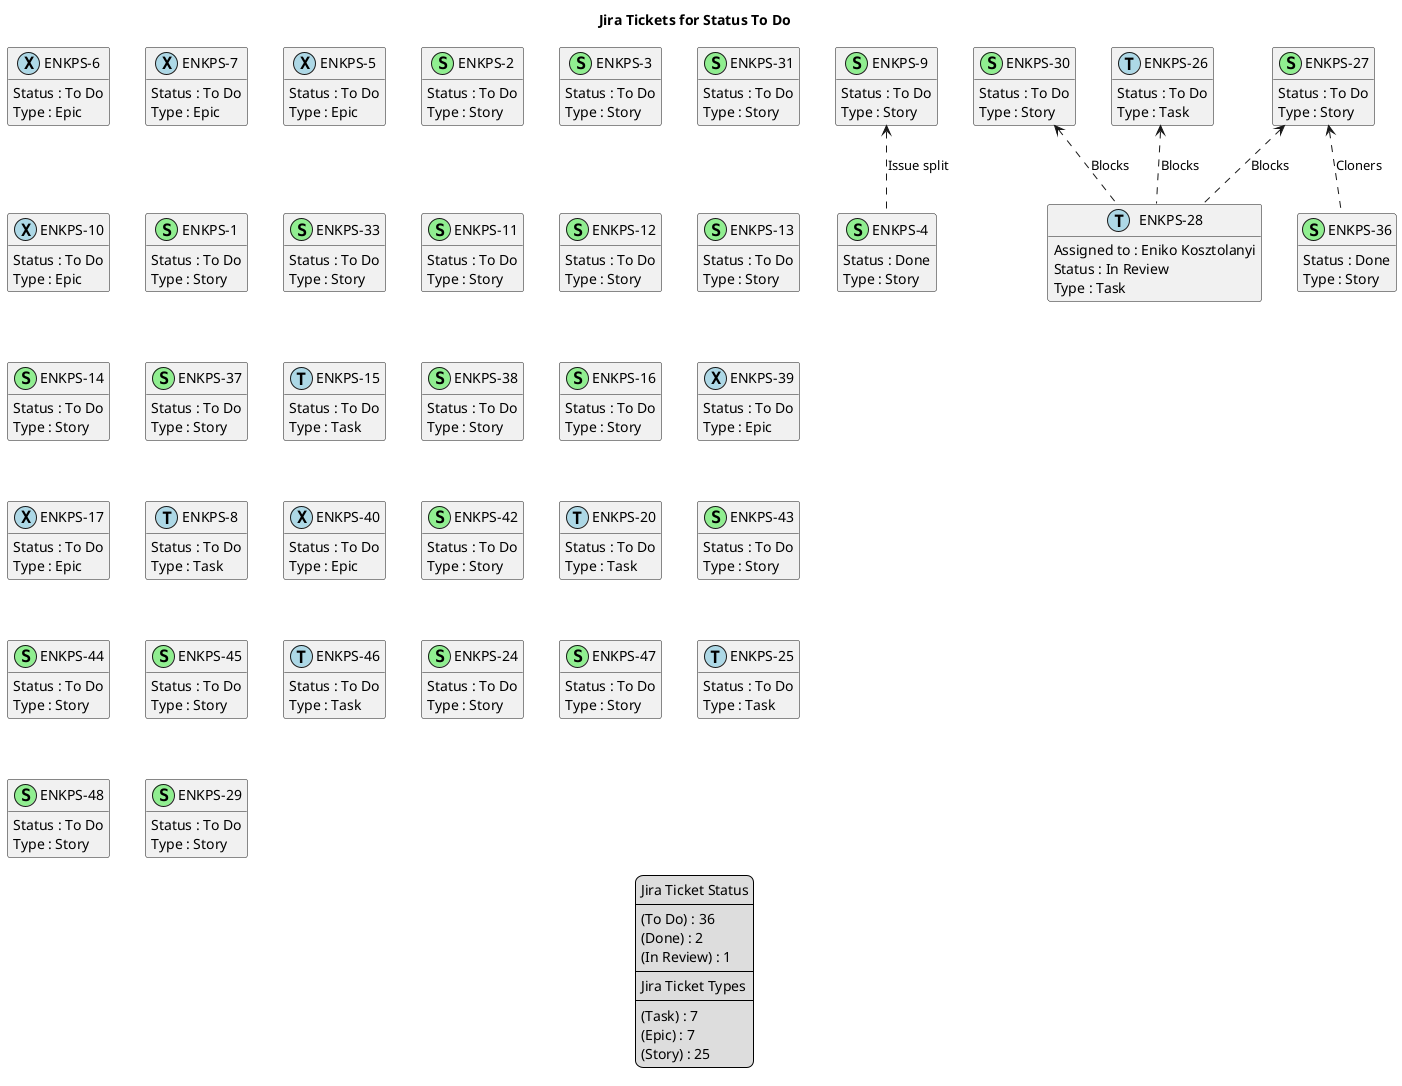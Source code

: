 @startuml
'https://plantuml.com/class-diagram

' GENERATE CLASS DIAGRAM ===========
' Generated at    : Tue Apr 23 13:03:14 CEST 2024

title Jira Tickets for Status To Do
hide empty members

legend
Jira Ticket Status
----
(To Do) : 36
(Done) : 2
(In Review) : 1
----
Jira Ticket Types
----
(Task) : 7
(Epic) : 7
(Story) : 25
end legend


' Tickets =======
class "ENKPS-6" << (X,lightblue) >> {
  Status : To Do
  Type : Epic
}

class "ENKPS-7" << (X,lightblue) >> {
  Status : To Do
  Type : Epic
}

class "ENKPS-4" << (S,lightgreen) >> {
  Status : Done
  Type : Story
}

class "ENKPS-5" << (X,lightblue) >> {
  Status : To Do
  Type : Epic
}

class "ENKPS-2" << (S,lightgreen) >> {
  Status : To Do
  Type : Story
}

class "ENKPS-30" << (S,lightgreen) >> {
  Status : To Do
  Type : Story
}

class "ENKPS-3" << (S,lightgreen) >> {
  Status : To Do
  Type : Story
}

class "ENKPS-31" << (S,lightgreen) >> {
  Status : To Do
  Type : Story
}

class "ENKPS-10" << (X,lightblue) >> {
  Status : To Do
  Type : Epic
}

class "ENKPS-1" << (S,lightgreen) >> {
  Status : To Do
  Type : Story
}

class "ENKPS-33" << (S,lightgreen) >> {
  Status : To Do
  Type : Story
}

class "ENKPS-11" << (S,lightgreen) >> {
  Status : To Do
  Type : Story
}

class "ENKPS-12" << (S,lightgreen) >> {
  Status : To Do
  Type : Story
}

class "ENKPS-13" << (S,lightgreen) >> {
  Status : To Do
  Type : Story
}

class "ENKPS-14" << (S,lightgreen) >> {
  Status : To Do
  Type : Story
}

class "ENKPS-36" << (S,lightgreen) >> {
  Status : Done
  Type : Story
}

class "ENKPS-37" << (S,lightgreen) >> {
  Status : To Do
  Type : Story
}

class "ENKPS-15" << (T,lightblue) >> {
  Status : To Do
  Type : Task
}

class "ENKPS-38" << (S,lightgreen) >> {
  Status : To Do
  Type : Story
}

class "ENKPS-16" << (S,lightgreen) >> {
  Status : To Do
  Type : Story
}

class "ENKPS-39" << (X,lightblue) >> {
  Status : To Do
  Type : Epic
}

class "ENKPS-17" << (X,lightblue) >> {
  Status : To Do
  Type : Epic
}

class "ENKPS-8" << (T,lightblue) >> {
  Status : To Do
  Type : Task
}

class "ENKPS-9" << (S,lightgreen) >> {
  Status : To Do
  Type : Story
}

class "ENKPS-40" << (X,lightblue) >> {
  Status : To Do
  Type : Epic
}

class "ENKPS-42" << (S,lightgreen) >> {
  Status : To Do
  Type : Story
}

class "ENKPS-20" << (T,lightblue) >> {
  Status : To Do
  Type : Task
}

class "ENKPS-43" << (S,lightgreen) >> {
  Status : To Do
  Type : Story
}

class "ENKPS-44" << (S,lightgreen) >> {
  Status : To Do
  Type : Story
}

class "ENKPS-45" << (S,lightgreen) >> {
  Status : To Do
  Type : Story
}

class "ENKPS-46" << (T,lightblue) >> {
  Status : To Do
  Type : Task
}

class "ENKPS-24" << (S,lightgreen) >> {
  Status : To Do
  Type : Story
}

class "ENKPS-47" << (S,lightgreen) >> {
  Status : To Do
  Type : Story
}

class "ENKPS-25" << (T,lightblue) >> {
  Status : To Do
  Type : Task
}

class "ENKPS-48" << (S,lightgreen) >> {
  Status : To Do
  Type : Story
}

class "ENKPS-26" << (T,lightblue) >> {
  Status : To Do
  Type : Task
}

class "ENKPS-27" << (S,lightgreen) >> {
  Status : To Do
  Type : Story
}

class "ENKPS-28" << (T,lightblue) >> {
  Assigned to : Eniko Kosztolanyi
  Status : In Review
  Type : Task
}

class "ENKPS-29" << (S,lightgreen) >> {
  Status : To Do
  Type : Story
}



' Links =======
"ENKPS-30" <.. "ENKPS-28" : Blocks
"ENKPS-9" <.. "ENKPS-4" : Issue split
"ENKPS-26" <.. "ENKPS-28" : Blocks
"ENKPS-27" <.. "ENKPS-28" : Blocks
"ENKPS-27" <.. "ENKPS-36" : Cloners


@enduml
